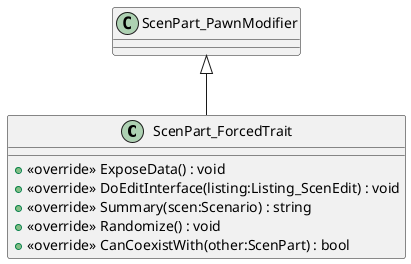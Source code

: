 @startuml
class ScenPart_ForcedTrait {
    + <<override>> ExposeData() : void
    + <<override>> DoEditInterface(listing:Listing_ScenEdit) : void
    + <<override>> Summary(scen:Scenario) : string
    + <<override>> Randomize() : void
    + <<override>> CanCoexistWith(other:ScenPart) : bool
}
ScenPart_PawnModifier <|-- ScenPart_ForcedTrait
@enduml
